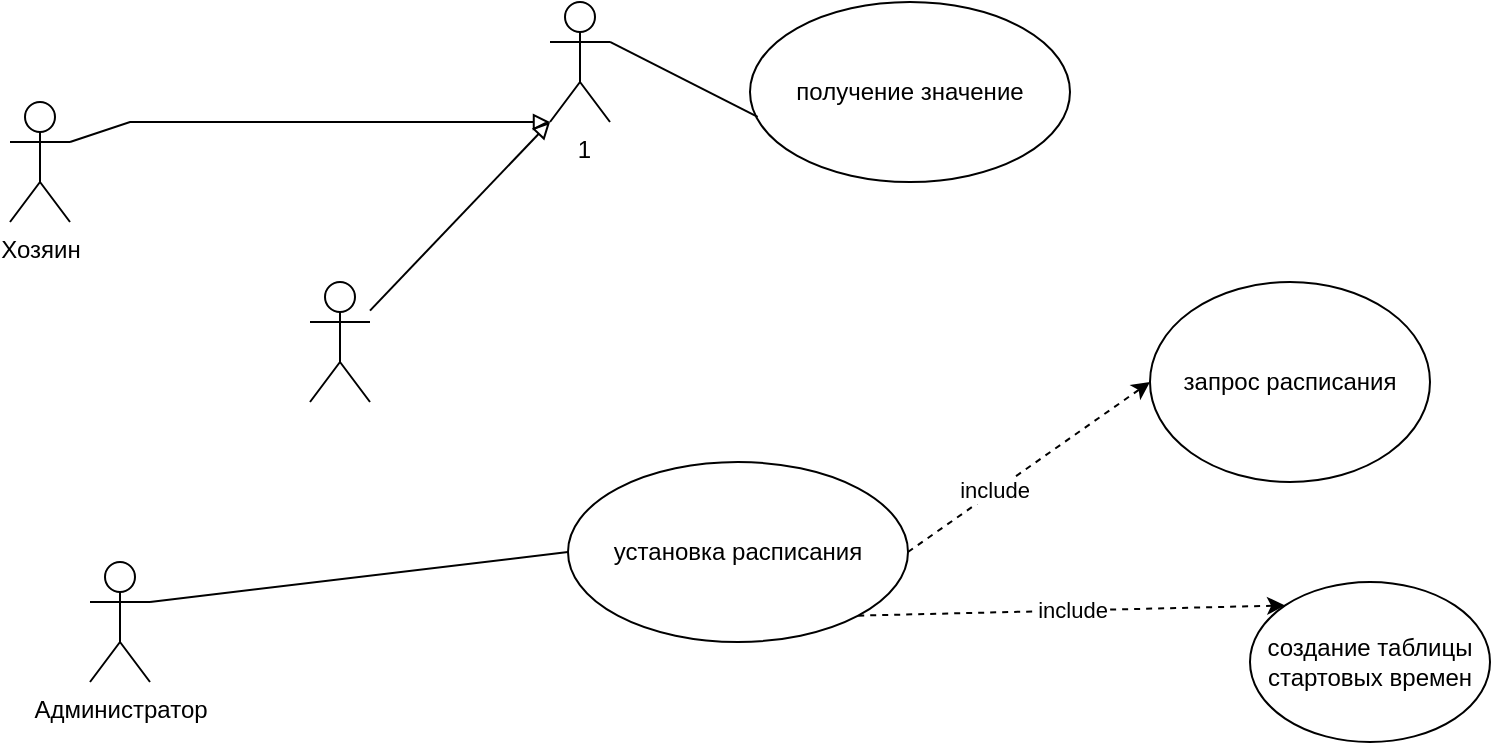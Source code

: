 <mxfile version="21.1.1" type="device" pages="4">
  <diagram name="варианты использования" id="WJj7T_GHb9XX6fyMaTom">
    <mxGraphModel dx="1434" dy="792" grid="1" gridSize="10" guides="1" tooltips="1" connect="1" arrows="1" fold="1" page="1" pageScale="1" pageWidth="827" pageHeight="1169" math="0" shadow="0">
      <root>
        <mxCell id="0" />
        <mxCell id="1" parent="0" />
        <mxCell id="CbiVjwiHMPDdL9qVhx1L-4" style="rounded=0;orthogonalLoop=1;jettySize=auto;html=1;exitX=1;exitY=0.333;exitDx=0;exitDy=0;exitPerimeter=0;endArrow=block;endFill=0;entryX=0;entryY=1;entryDx=0;entryDy=0;entryPerimeter=0;" parent="1" source="CbiVjwiHMPDdL9qVhx1L-1" target="CbiVjwiHMPDdL9qVhx1L-8" edge="1">
          <mxGeometry relative="1" as="geometry">
            <mxPoint x="290" y="310" as="targetPoint" />
            <Array as="points">
              <mxPoint x="110" y="90" />
            </Array>
          </mxGeometry>
        </mxCell>
        <mxCell id="CbiVjwiHMPDdL9qVhx1L-1" value="Хозяин" style="shape=umlActor;verticalLabelPosition=bottom;verticalAlign=top;html=1;" parent="1" vertex="1">
          <mxGeometry x="50" y="80" width="30" height="60" as="geometry" />
        </mxCell>
        <mxCell id="CbiVjwiHMPDdL9qVhx1L-7" style="rounded=0;orthogonalLoop=1;jettySize=auto;html=1;endArrow=block;endFill=0;entryX=0;entryY=1;entryDx=0;entryDy=0;entryPerimeter=0;" parent="1" source="CbiVjwiHMPDdL9qVhx1L-2" target="CbiVjwiHMPDdL9qVhx1L-8" edge="1">
          <mxGeometry relative="1" as="geometry" />
        </mxCell>
        <mxCell id="CbiVjwiHMPDdL9qVhx1L-2" value="" style="shape=umlActor;verticalLabelPosition=bottom;verticalAlign=top;html=1;" parent="1" vertex="1">
          <mxGeometry x="200" y="170" width="30" height="60" as="geometry" />
        </mxCell>
        <mxCell id="CbiVjwiHMPDdL9qVhx1L-5" value="получение значение" style="ellipse;whiteSpace=wrap;html=1;" parent="1" vertex="1">
          <mxGeometry x="420" y="30" width="160" height="90" as="geometry" />
        </mxCell>
        <mxCell id="CbiVjwiHMPDdL9qVhx1L-10" style="rounded=0;orthogonalLoop=1;jettySize=auto;html=1;exitX=1;exitY=0.333;exitDx=0;exitDy=0;exitPerimeter=0;entryX=0.024;entryY=0.638;entryDx=0;entryDy=0;entryPerimeter=0;endArrow=none;endFill=0;" parent="1" source="CbiVjwiHMPDdL9qVhx1L-8" target="CbiVjwiHMPDdL9qVhx1L-5" edge="1">
          <mxGeometry relative="1" as="geometry" />
        </mxCell>
        <mxCell id="CbiVjwiHMPDdL9qVhx1L-8" value="&amp;nbsp;1" style="shape=umlActor;verticalLabelPosition=bottom;verticalAlign=top;html=1;" parent="1" vertex="1">
          <mxGeometry x="320" y="30" width="30" height="60" as="geometry" />
        </mxCell>
        <mxCell id="CbiVjwiHMPDdL9qVhx1L-13" style="rounded=0;orthogonalLoop=1;jettySize=auto;html=1;exitX=1;exitY=0.333;exitDx=0;exitDy=0;exitPerimeter=0;entryX=0;entryY=0.5;entryDx=0;entryDy=0;endArrow=none;endFill=0;" parent="1" source="CbiVjwiHMPDdL9qVhx1L-11" target="CbiVjwiHMPDdL9qVhx1L-12" edge="1">
          <mxGeometry relative="1" as="geometry" />
        </mxCell>
        <mxCell id="CbiVjwiHMPDdL9qVhx1L-11" value="Администратор" style="shape=umlActor;verticalLabelPosition=bottom;verticalAlign=top;html=1;" parent="1" vertex="1">
          <mxGeometry x="90" y="310" width="30" height="60" as="geometry" />
        </mxCell>
        <mxCell id="CbiVjwiHMPDdL9qVhx1L-15" style="rounded=0;orthogonalLoop=1;jettySize=auto;html=1;exitX=1;exitY=0.5;exitDx=0;exitDy=0;entryX=0;entryY=0.5;entryDx=0;entryDy=0;startArrow=none;startFill=0;dashed=1;" parent="1" source="CbiVjwiHMPDdL9qVhx1L-12" target="CbiVjwiHMPDdL9qVhx1L-14" edge="1">
          <mxGeometry relative="1" as="geometry" />
        </mxCell>
        <mxCell id="CbiVjwiHMPDdL9qVhx1L-16" value="include" style="edgeLabel;html=1;align=center;verticalAlign=middle;resizable=0;points=[];" parent="CbiVjwiHMPDdL9qVhx1L-15" connectable="0" vertex="1">
          <mxGeometry x="-0.285" y="1" relative="1" as="geometry">
            <mxPoint as="offset" />
          </mxGeometry>
        </mxCell>
        <mxCell id="CbiVjwiHMPDdL9qVhx1L-18" value="include" style="rounded=0;orthogonalLoop=1;jettySize=auto;html=1;exitX=1;exitY=1;exitDx=0;exitDy=0;entryX=0;entryY=0;entryDx=0;entryDy=0;dashed=1;" parent="1" source="CbiVjwiHMPDdL9qVhx1L-12" target="CbiVjwiHMPDdL9qVhx1L-17" edge="1">
          <mxGeometry relative="1" as="geometry" />
        </mxCell>
        <mxCell id="CbiVjwiHMPDdL9qVhx1L-12" value="установка расписания" style="ellipse;whiteSpace=wrap;html=1;" parent="1" vertex="1">
          <mxGeometry x="329" y="260" width="170" height="90" as="geometry" />
        </mxCell>
        <mxCell id="CbiVjwiHMPDdL9qVhx1L-14" value="запрос расписания" style="ellipse;whiteSpace=wrap;html=1;" parent="1" vertex="1">
          <mxGeometry x="620" y="170" width="140" height="100" as="geometry" />
        </mxCell>
        <mxCell id="CbiVjwiHMPDdL9qVhx1L-17" value="создание таблицы стартовых времен" style="ellipse;whiteSpace=wrap;html=1;" parent="1" vertex="1">
          <mxGeometry x="670" y="320" width="120" height="80" as="geometry" />
        </mxCell>
      </root>
    </mxGraphModel>
  </diagram>
  <diagram id="v9AMALxxlqKH1lIf8LhL" name="Д компонентов">
    <mxGraphModel dx="1434" dy="792" grid="1" gridSize="10" guides="1" tooltips="1" connect="1" arrows="1" fold="1" page="1" pageScale="1" pageWidth="827" pageHeight="1169" math="0" shadow="0">
      <root>
        <mxCell id="0" />
        <mxCell id="1" parent="0" />
        <mxCell id="SFJNCCk8OToBk8lXdypf-1" value="&lt;p style=&quot;margin:0px;margin-top:6px;text-align:center;&quot;&gt;&lt;b&gt;Установка расписания&lt;/b&gt;&lt;/p&gt;&lt;hr&gt;&lt;p style=&quot;margin:0px;margin-left:8px;&quot;&gt;+ Attribute1: title&lt;br&gt;+ Attribute2: starttime&lt;/p&gt;&lt;p style=&quot;margin:0px;margin-left:8px;&quot;&gt;+ Attribute2: endtime&lt;/p&gt;&lt;p style=&quot;margin:0px;margin-left:8px;&quot;&gt;+ set(title, starttime, endtime)&lt;br&gt;&lt;/p&gt;" style="align=left;overflow=fill;html=1;dropTarget=0;whiteSpace=wrap;" parent="1" vertex="1">
          <mxGeometry x="40" y="430" width="250" height="140" as="geometry" />
        </mxCell>
        <mxCell id="SFJNCCk8OToBk8lXdypf-2" value="" style="shape=component;jettyWidth=8;jettyHeight=4;" parent="SFJNCCk8OToBk8lXdypf-1" vertex="1">
          <mxGeometry x="1" width="20" height="20" relative="1" as="geometry">
            <mxPoint x="-24" y="4" as="offset" />
          </mxGeometry>
        </mxCell>
        <mxCell id="SFJNCCk8OToBk8lXdypf-14" style="edgeStyle=orthogonalEdgeStyle;rounded=0;orthogonalLoop=1;jettySize=auto;html=1;exitX=1;exitY=0.5;exitDx=0;exitDy=0;endArrow=none;endFill=0;" parent="1" source="SFJNCCk8OToBk8lXdypf-3" edge="1">
          <mxGeometry relative="1" as="geometry">
            <mxPoint x="620" y="100" as="targetPoint" />
            <Array as="points">
              <mxPoint x="452" y="115" />
              <mxPoint x="452" y="160" />
              <mxPoint x="610" y="160" />
              <mxPoint x="610" y="100" />
            </Array>
          </mxGeometry>
        </mxCell>
        <mxCell id="SFJNCCk8OToBk8lXdypf-3" value="&lt;p style=&quot;margin:0px;margin-top:6px;text-align:center;&quot;&gt;&lt;b&gt;Построитель&lt;/b&gt;&lt;/p&gt;&lt;hr&gt;&lt;p style=&quot;margin:0px;margin-left:8px;&quot;&gt;&amp;lt;предоставляемый интерфейс&amp;gt;: LocalTime&lt;br&gt;&amp;lt;требуемый&amp;gt;:fxml&lt;/p&gt;" style="align=left;overflow=fill;html=1;dropTarget=0;whiteSpace=wrap;" parent="1" vertex="1">
          <mxGeometry x="234" y="70" width="180" height="90" as="geometry" />
        </mxCell>
        <mxCell id="SFJNCCk8OToBk8lXdypf-4" value="" style="shape=component;jettyWidth=8;jettyHeight=4;" parent="SFJNCCk8OToBk8lXdypf-3" vertex="1">
          <mxGeometry x="1" width="20" height="20" relative="1" as="geometry">
            <mxPoint x="-24" y="4" as="offset" />
          </mxGeometry>
        </mxCell>
        <mxCell id="SFJNCCk8OToBk8lXdypf-7" value="&lt;p style=&quot;margin:0px;margin-top:6px;text-align:center;&quot;&gt;&lt;b&gt;Вывод расписания&lt;/b&gt;&lt;br&gt;&lt;/p&gt;&lt;hr&gt;&lt;p style=&quot;margin:0px;margin-left:8px;&quot;&gt;+ Attribute1: title&lt;br&gt;+ Attribute2: starttime&lt;/p&gt;&lt;p style=&quot;margin:0px;margin-left:8px;&quot;&gt;+ Attribute2: endtime&lt;/p&gt;+ get(title, starttime, endtime)" style="align=left;overflow=fill;html=1;dropTarget=0;whiteSpace=wrap;" parent="1" vertex="1">
          <mxGeometry x="414" y="340" width="246" height="150" as="geometry" />
        </mxCell>
        <mxCell id="SFJNCCk8OToBk8lXdypf-8" value="" style="shape=component;jettyWidth=8;jettyHeight=4;" parent="SFJNCCk8OToBk8lXdypf-7" vertex="1">
          <mxGeometry x="1" width="20" height="20" relative="1" as="geometry">
            <mxPoint x="-24" y="4" as="offset" />
          </mxGeometry>
        </mxCell>
        <mxCell id="SFJNCCk8OToBk8lXdypf-11" style="edgeStyle=orthogonalEdgeStyle;rounded=0;orthogonalLoop=1;jettySize=auto;html=1;exitX=0;exitY=0.5;exitDx=0;exitDy=0;exitPerimeter=0;endArrow=none;endFill=0;" parent="1" source="SFJNCCk8OToBk8lXdypf-9" target="SFJNCCk8OToBk8lXdypf-7" edge="1">
          <mxGeometry relative="1" as="geometry">
            <mxPoint x="180" y="190" as="targetPoint" />
          </mxGeometry>
        </mxCell>
        <mxCell id="SFJNCCk8OToBk8lXdypf-12" style="edgeStyle=orthogonalEdgeStyle;rounded=0;orthogonalLoop=1;jettySize=auto;html=1;exitX=1;exitY=0.5;exitDx=0;exitDy=0;exitPerimeter=0;entryX=0.5;entryY=1;entryDx=0;entryDy=0;endArrow=none;endFill=0;" parent="1" source="SFJNCCk8OToBk8lXdypf-9" target="SFJNCCk8OToBk8lXdypf-3" edge="1">
          <mxGeometry relative="1" as="geometry">
            <Array as="points">
              <mxPoint x="680" y="280" />
              <mxPoint x="680" y="190" />
              <mxPoint x="324" y="190" />
            </Array>
          </mxGeometry>
        </mxCell>
        <mxCell id="SFJNCCk8OToBk8lXdypf-9" value="" style="shape=providedRequiredInterface;html=1;verticalLabelPosition=bottom;sketch=0;" parent="1" vertex="1">
          <mxGeometry x="440" y="270" width="20" height="20" as="geometry" />
        </mxCell>
        <mxCell id="SFJNCCk8OToBk8lXdypf-10" value="" style="shape=requiredInterface;html=1;verticalLabelPosition=bottom;sketch=0;" parent="1" vertex="1">
          <mxGeometry x="620" y="90" width="10" height="20" as="geometry" />
        </mxCell>
        <mxCell id="SFJNCCk8OToBk8lXdypf-15" value="элемент управления &lt;br&gt;Process" style="text;html=1;align=center;verticalAlign=middle;resizable=0;points=[];autosize=1;strokeColor=none;fillColor=none;" parent="1" vertex="1">
          <mxGeometry x="630" y="80" width="140" height="40" as="geometry" />
        </mxCell>
        <mxCell id="SFJNCCk8OToBk8lXdypf-16" value="" style="rounded=0;orthogonalLoop=1;jettySize=auto;html=1;endArrow=none;endFill=0;sketch=0;sourcePerimeterSpacing=0;targetPerimeterSpacing=0;exitX=0.25;exitY=0;exitDx=0;exitDy=0;" parent="1" source="SFJNCCk8OToBk8lXdypf-1" target="SFJNCCk8OToBk8lXdypf-18" edge="1">
          <mxGeometry relative="1" as="geometry">
            <mxPoint x="70" y="185" as="sourcePoint" />
          </mxGeometry>
        </mxCell>
        <mxCell id="SFJNCCk8OToBk8lXdypf-17" value="" style="rounded=0;orthogonalLoop=1;jettySize=auto;html=1;endArrow=halfCircle;endFill=0;endSize=6;strokeWidth=1;sketch=0;exitX=0;exitY=0.5;exitDx=0;exitDy=0;" parent="1" source="SFJNCCk8OToBk8lXdypf-3" target="SFJNCCk8OToBk8lXdypf-18" edge="1">
          <mxGeometry relative="1" as="geometry">
            <mxPoint x="110" y="185" as="sourcePoint" />
          </mxGeometry>
        </mxCell>
        <mxCell id="SFJNCCk8OToBk8lXdypf-18" value="" style="ellipse;whiteSpace=wrap;html=1;align=center;aspect=fixed;resizable=0;points=[];outlineConnect=0;sketch=0;" parent="1" vertex="1">
          <mxGeometry x="85" y="280" width="10" height="10" as="geometry" />
        </mxCell>
      </root>
    </mxGraphModel>
  </diagram>
  <diagram id="tbYoIxvm8K5A4yucYQRj" name="Д классов">
    <mxGraphModel dx="2261" dy="1961" grid="1" gridSize="10" guides="1" tooltips="1" connect="1" arrows="1" fold="1" page="1" pageScale="1" pageWidth="827" pageHeight="1169" math="0" shadow="0">
      <root>
        <mxCell id="0" />
        <mxCell id="1" parent="0" />
        <mxCell id="9sMeMarqk1R7Q3I24DLX-2" value="" style="group" vertex="1" connectable="0" parent="1">
          <mxGeometry x="-340" y="-380" width="535" height="380" as="geometry" />
        </mxCell>
        <mxCell id="1KnPR-oTl1ZoPhUx6Ieb-27" value="" style="shape=folder;fontStyle=1;spacingTop=10;tabWidth=40;tabHeight=14;tabPosition=left;html=1;whiteSpace=wrap;" parent="9sMeMarqk1R7Q3I24DLX-2" vertex="1">
          <mxGeometry x="25" y="2" width="510" height="378" as="geometry" />
        </mxCell>
        <mxCell id="1KnPR-oTl1ZoPhUx6Ieb-29" value="model" style="text;align=center;fontStyle=1;verticalAlign=middle;spacingLeft=3;spacingRight=3;strokeColor=none;rotatable=0;points=[[0,0.5],[1,0.5]];portConstraint=eastwest;html=1;" parent="9sMeMarqk1R7Q3I24DLX-2" vertex="1">
          <mxGeometry width="80" height="26" as="geometry" />
        </mxCell>
        <mxCell id="9sMeMarqk1R7Q3I24DLX-1" value="" style="group" vertex="1" connectable="0" parent="1">
          <mxGeometry x="-350" y="100" width="590" height="394" as="geometry" />
        </mxCell>
        <mxCell id="1KnPR-oTl1ZoPhUx6Ieb-26" value="&amp;nbsp;" style="shape=folder;fontStyle=1;spacingTop=10;tabWidth=40;tabHeight=14;tabPosition=left;html=1;whiteSpace=wrap;" parent="9sMeMarqk1R7Q3I24DLX-1" vertex="1">
          <mxGeometry x="20" y="10" width="570" height="384" as="geometry" />
        </mxCell>
        <mxCell id="1KnPR-oTl1ZoPhUx6Ieb-28" value="view" style="text;align=center;fontStyle=1;verticalAlign=middle;spacingLeft=3;spacingRight=3;strokeColor=none;rotatable=0;points=[[0,0.5],[1,0.5]];portConstraint=eastwest;html=1;" parent="9sMeMarqk1R7Q3I24DLX-1" vertex="1">
          <mxGeometry width="80" height="26" as="geometry" />
        </mxCell>
        <mxCell id="1KnPR-oTl1ZoPhUx6Ieb-24" value="MyImage" style="html=1;whiteSpace=wrap;" parent="9sMeMarqk1R7Q3I24DLX-1" vertex="1">
          <mxGeometry x="270" y="290" width="110" height="50" as="geometry" />
        </mxCell>
        <mxCell id="1KnPR-oTl1ZoPhUx6Ieb-23" value="TitleComment" style="html=1;whiteSpace=wrap;" parent="9sMeMarqk1R7Q3I24DLX-1" vertex="1">
          <mxGeometry x="30" y="310" width="110" height="50" as="geometry" />
        </mxCell>
        <mxCell id="1KnPR-oTl1ZoPhUx6Ieb-12" value="TimeNow" style="swimlane;fontStyle=0;childLayout=stackLayout;horizontal=1;startSize=26;fillColor=none;horizontalStack=0;resizeParent=1;resizeParentMax=0;resizeLast=0;collapsible=1;marginBottom=0;whiteSpace=wrap;html=1;" parent="9sMeMarqk1R7Q3I24DLX-1" vertex="1">
          <mxGeometry x="410" y="120" width="140" height="104" as="geometry" />
        </mxCell>
        <mxCell id="1KnPR-oTl1ZoPhUx6Ieb-13" value="+ field: type" style="text;strokeColor=none;fillColor=none;align=left;verticalAlign=top;spacingLeft=4;spacingRight=4;overflow=hidden;rotatable=0;points=[[0,0.5],[1,0.5]];portConstraint=eastwest;whiteSpace=wrap;html=1;" parent="1KnPR-oTl1ZoPhUx6Ieb-12" vertex="1">
          <mxGeometry y="26" width="140" height="26" as="geometry" />
        </mxCell>
        <mxCell id="1KnPR-oTl1ZoPhUx6Ieb-14" value="+ field: type" style="text;strokeColor=none;fillColor=none;align=left;verticalAlign=top;spacingLeft=4;spacingRight=4;overflow=hidden;rotatable=0;points=[[0,0.5],[1,0.5]];portConstraint=eastwest;whiteSpace=wrap;html=1;" parent="1KnPR-oTl1ZoPhUx6Ieb-12" vertex="1">
          <mxGeometry y="52" width="140" height="26" as="geometry" />
        </mxCell>
        <mxCell id="1KnPR-oTl1ZoPhUx6Ieb-15" value="+ field: type" style="text;strokeColor=none;fillColor=none;align=left;verticalAlign=top;spacingLeft=4;spacingRight=4;overflow=hidden;rotatable=0;points=[[0,0.5],[1,0.5]];portConstraint=eastwest;whiteSpace=wrap;html=1;" parent="1KnPR-oTl1ZoPhUx6Ieb-12" vertex="1">
          <mxGeometry y="78" width="140" height="26" as="geometry" />
        </mxCell>
        <mxCell id="1KnPR-oTl1ZoPhUx6Ieb-1" value="Indicator" style="swimlane;fontStyle=1;align=center;verticalAlign=top;childLayout=stackLayout;horizontal=1;startSize=26;horizontalStack=0;resizeParent=1;resizeParentMax=0;resizeLast=0;collapsible=1;marginBottom=0;whiteSpace=wrap;html=1;" parent="1" vertex="1">
          <mxGeometry x="-280" y="160" width="209.23" height="162" as="geometry" />
        </mxCell>
        <mxCell id="1KnPR-oTl1ZoPhUx6Ieb-2" value="- timenow: timeNow" style="text;strokeColor=none;fillColor=none;align=left;verticalAlign=top;spacingLeft=4;spacingRight=4;overflow=hidden;rotatable=0;points=[[0,0.5],[1,0.5]];portConstraint=eastwest;whiteSpace=wrap;html=1;" parent="1KnPR-oTl1ZoPhUx6Ieb-1" vertex="1">
          <mxGeometry y="26" width="209.23" height="24" as="geometry" />
        </mxCell>
        <mxCell id="1KnPR-oTl1ZoPhUx6Ieb-6" value="- starttime: long" style="text;strokeColor=none;fillColor=none;align=left;verticalAlign=top;spacingLeft=4;spacingRight=4;overflow=hidden;rotatable=0;points=[[0,0.5],[1,0.5]];portConstraint=eastwest;whiteSpace=wrap;html=1;" parent="1KnPR-oTl1ZoPhUx6Ieb-1" vertex="1">
          <mxGeometry y="50" width="209.23" height="26" as="geometry" />
        </mxCell>
        <mxCell id="1KnPR-oTl1ZoPhUx6Ieb-5" value="+ endtime: long" style="text;strokeColor=none;fillColor=none;align=left;verticalAlign=top;spacingLeft=4;spacingRight=4;overflow=hidden;rotatable=0;points=[[0,0.5],[1,0.5]];portConstraint=eastwest;whiteSpace=wrap;html=1;" parent="1KnPR-oTl1ZoPhUx6Ieb-1" vertex="1">
          <mxGeometry y="76" width="209.23" height="26" as="geometry" />
        </mxCell>
        <mxCell id="1KnPR-oTl1ZoPhUx6Ieb-7" value="# title: String" style="text;strokeColor=none;fillColor=none;align=left;verticalAlign=top;spacingLeft=4;spacingRight=4;overflow=hidden;rotatable=0;points=[[0,0.5],[1,0.5]];portConstraint=eastwest;whiteSpace=wrap;html=1;" parent="1KnPR-oTl1ZoPhUx6Ieb-1" vertex="1">
          <mxGeometry y="102" width="209.23" height="26" as="geometry" />
        </mxCell>
        <mxCell id="1KnPR-oTl1ZoPhUx6Ieb-3" value="" style="line;strokeWidth=1;fillColor=none;align=left;verticalAlign=middle;spacingTop=-1;spacingLeft=3;spacingRight=3;rotatable=0;labelPosition=right;points=[];portConstraint=eastwest;strokeColor=inherit;" parent="1KnPR-oTl1ZoPhUx6Ieb-1" vertex="1">
          <mxGeometry y="128" width="209.23" height="8" as="geometry" />
        </mxCell>
        <mxCell id="1KnPR-oTl1ZoPhUx6Ieb-4" value="+ drawPicture(long): Image" style="text;strokeColor=none;fillColor=none;align=left;verticalAlign=top;spacingLeft=4;spacingRight=4;overflow=hidden;rotatable=0;points=[[0,0.5],[1,0.5]];portConstraint=eastwest;whiteSpace=wrap;html=1;" parent="1KnPR-oTl1ZoPhUx6Ieb-1" vertex="1">
          <mxGeometry y="136" width="209.23" height="26" as="geometry" />
        </mxCell>
        <mxCell id="1KnPR-oTl1ZoPhUx6Ieb-8" value="+ item: attribute" style="text;strokeColor=none;fillColor=none;align=left;verticalAlign=top;spacingLeft=4;spacingRight=4;overflow=hidden;rotatable=0;points=[[0,0.5],[1,0.5]];portConstraint=eastwest;whiteSpace=wrap;html=1;" parent="1" vertex="1">
          <mxGeometry x="-400" y="-30" width="100" height="26" as="geometry" />
        </mxCell>
        <mxCell id="1KnPR-oTl1ZoPhUx6Ieb-9" value="IIndicator" style="html=1;whiteSpace=wrap;" parent="1" vertex="1">
          <mxGeometry x="-20" y="-54" width="110" height="50" as="geometry" />
        </mxCell>
        <mxCell id="1KnPR-oTl1ZoPhUx6Ieb-16" style="edgeStyle=orthogonalEdgeStyle;rounded=0;orthogonalLoop=1;jettySize=auto;html=1;entryX=0.5;entryY=1;entryDx=0;entryDy=0;endArrow=block;endFill=0;" parent="1" source="1KnPR-oTl1ZoPhUx6Ieb-6" target="1KnPR-oTl1ZoPhUx6Ieb-9" edge="1">
          <mxGeometry relative="1" as="geometry" />
        </mxCell>
        <mxCell id="1KnPR-oTl1ZoPhUx6Ieb-17" value="" style="endArrow=block;dashed=1;endFill=0;endSize=12;html=1;rounded=0;exitX=0.5;exitY=0;exitDx=0;exitDy=0;" parent="1" source="1KnPR-oTl1ZoPhUx6Ieb-1" edge="1">
          <mxGeometry width="160" relative="1" as="geometry">
            <mxPoint x="320" y="180" as="sourcePoint" />
            <mxPoint x="-160" y="10" as="targetPoint" />
          </mxGeometry>
        </mxCell>
        <mxCell id="1KnPR-oTl1ZoPhUx6Ieb-19" value="&amp;laquo;interface&amp;raquo;&lt;br&gt;&lt;b&gt;Name&lt;/b&gt;" style="html=1;whiteSpace=wrap;" parent="1" vertex="1">
          <mxGeometry x="-220" y="-60" width="110" height="50" as="geometry" />
        </mxCell>
        <mxCell id="1KnPR-oTl1ZoPhUx6Ieb-21" value="1" style="endArrow=open;html=1;endSize=12;startArrow=diamondThin;startSize=14;startFill=0;edgeStyle=orthogonalEdgeStyle;align=left;verticalAlign=bottom;rounded=0;entryX=-0.012;entryY=1;entryDx=0;entryDy=0;entryPerimeter=0;exitX=1;exitY=0.5;exitDx=0;exitDy=0;" parent="1" source="1KnPR-oTl1ZoPhUx6Ieb-7" target="1KnPR-oTl1ZoPhUx6Ieb-13" edge="1">
          <mxGeometry x="-1" y="3" relative="1" as="geometry">
            <mxPoint x="-170" y="350" as="sourcePoint" />
            <mxPoint x="-10" y="350" as="targetPoint" />
          </mxGeometry>
        </mxCell>
        <mxCell id="1KnPR-oTl1ZoPhUx6Ieb-22" value="1" style="endArrow=open;html=1;endSize=12;startArrow=diamondThin;startSize=14;startFill=1;edgeStyle=orthogonalEdgeStyle;align=left;verticalAlign=bottom;rounded=0;exitX=0;exitY=0.5;exitDx=0;exitDy=0;" parent="1" source="1KnPR-oTl1ZoPhUx6Ieb-7" edge="1">
          <mxGeometry x="-1" y="3" relative="1" as="geometry">
            <mxPoint x="-300" y="320" as="sourcePoint" />
            <mxPoint x="-290" y="360" as="targetPoint" />
            <Array as="points">
              <mxPoint x="-290" y="275" />
            </Array>
          </mxGeometry>
        </mxCell>
        <mxCell id="1KnPR-oTl1ZoPhUx6Ieb-25" style="edgeStyle=orthogonalEdgeStyle;rounded=0;orthogonalLoop=1;jettySize=auto;html=1;entryX=1;entryY=0.5;entryDx=0;entryDy=0;" parent="1" source="1KnPR-oTl1ZoPhUx6Ieb-24" target="1KnPR-oTl1ZoPhUx6Ieb-4" edge="1">
          <mxGeometry relative="1" as="geometry" />
        </mxCell>
      </root>
    </mxGraphModel>
  </diagram>
  <diagram id="sIauiNXIZhM9j56u3tVs" name="Д. состояний">
    <mxGraphModel dx="1434" dy="792" grid="1" gridSize="10" guides="1" tooltips="1" connect="1" arrows="1" fold="1" page="1" pageScale="1" pageWidth="827" pageHeight="1169" math="0" shadow="0">
      <root>
        <mxCell id="0" />
        <mxCell id="1" parent="0" />
        <mxCell id="3bPiilgUSjmd6brlkjs5-1" value="" style="ellipse;html=1;shape=startState;labelBackgroundColor=none;" parent="1" vertex="1">
          <mxGeometry x="190" y="30" width="30" height="30" as="geometry" />
        </mxCell>
        <mxCell id="3bPiilgUSjmd6brlkjs5-2" value="извлечение требований осуществлено" style="edgeStyle=orthogonalEdgeStyle;html=1;verticalAlign=bottom;endArrow=open;endSize=8;rounded=0;labelBackgroundColor=none;fontColor=default;" parent="1" source="3bPiilgUSjmd6brlkjs5-1" edge="1">
          <mxGeometry relative="1" as="geometry">
            <mxPoint x="205" y="120" as="targetPoint" />
            <Array as="points">
              <mxPoint x="205" y="80" />
              <mxPoint x="205" y="80" />
            </Array>
          </mxGeometry>
        </mxCell>
        <mxCell id="3bPiilgUSjmd6brlkjs5-3" value="Игра Будь здоров" style="text;html=1;align=center;verticalAlign=middle;resizable=0;points=[];autosize=1;strokeColor=none;fillColor=none;labelBackgroundColor=none;" parent="1" vertex="1">
          <mxGeometry x="220" y="25" width="120" height="30" as="geometry" />
        </mxCell>
        <mxCell id="3bPiilgUSjmd6brlkjs5-8" value="специфицирован" style="swimlane;fontStyle=1;align=center;verticalAlign=middle;childLayout=stackLayout;horizontal=1;startSize=30;horizontalStack=0;resizeParent=0;resizeLast=1;container=0;collapsible=0;rounded=1;arcSize=30;swimlaneFillColor=#ffffc0;dropTarget=0;labelBackgroundColor=none;fillColor=#f5f5f5;fontColor=#333333;strokeColor=#666666;" parent="1" vertex="1">
          <mxGeometry x="135" y="120" width="175" height="100" as="geometry" />
        </mxCell>
        <mxCell id="3bPiilgUSjmd6brlkjs5-9" value="функцинальные требования определены&lt;br&gt;атрибуты качества заданы&lt;br&gt;" style="text;html=1;align=center;verticalAlign=middle;spacingLeft=4;spacingRight=4;whiteSpace=wrap;overflow=hidden;rotatable=0;labelBackgroundColor=none;fillColor=#f5f5f5;fontColor=#333333;strokeColor=#666666;" parent="3bPiilgUSjmd6brlkjs5-8" vertex="1">
          <mxGeometry y="30" width="175" height="70" as="geometry" />
        </mxCell>
        <mxCell id="3bPiilgUSjmd6brlkjs5-12" style="edgeStyle=orthogonalEdgeStyle;rounded=0;orthogonalLoop=1;jettySize=auto;html=1;labelBackgroundColor=none;fontColor=default;fillColor=#f5f5f5;strokeColor=#666666;" parent="1" source="3bPiilgUSjmd6brlkjs5-9" edge="1">
          <mxGeometry relative="1" as="geometry">
            <mxPoint x="217.5" y="280" as="targetPoint" />
          </mxGeometry>
        </mxCell>
        <mxCell id="3bPiilgUSjmd6brlkjs5-13" value="проект принят" style="text;html=1;align=center;verticalAlign=middle;resizable=0;points=[];autosize=1;labelBackgroundColor=none;fillColor=#f5f5f5;fontColor=#333333;strokeColor=#666666;" parent="1" vertex="1">
          <mxGeometry x="210" y="235" width="100" height="30" as="geometry" />
        </mxCell>
        <mxCell id="3bPiilgUSjmd6brlkjs5-14" value="реализован" style="swimlane;fontStyle=1;align=center;verticalAlign=middle;childLayout=stackLayout;horizontal=1;startSize=30;horizontalStack=0;resizeParent=0;resizeLast=1;container=0;collapsible=0;rounded=1;arcSize=30;swimlaneFillColor=#ffffc0;dropTarget=0;labelBackgroundColor=none;fillColor=#f5f5f5;fontColor=#333333;strokeColor=#666666;" parent="1" vertex="1">
          <mxGeometry x="150" y="380" width="160" height="60" as="geometry" />
        </mxCell>
        <mxCell id="3bPiilgUSjmd6brlkjs5-15" value="код написан&lt;br&gt;тесты пройдены" style="text;html=1;align=center;verticalAlign=middle;spacingLeft=4;spacingRight=4;whiteSpace=wrap;overflow=hidden;rotatable=0;labelBackgroundColor=none;fillColor=#f5f5f5;fontColor=#333333;strokeColor=#666666;" parent="3bPiilgUSjmd6brlkjs5-14" vertex="1">
          <mxGeometry y="30" width="160" height="30" as="geometry" />
        </mxCell>
        <mxCell id="3bPiilgUSjmd6brlkjs5-16" value="приемочное тестирование закончено" style="edgeStyle=orthogonalEdgeStyle;html=1;verticalAlign=bottom;endArrow=open;endSize=8;rounded=0;entryX=0.5;entryY=0;entryDx=0;entryDy=0;labelBackgroundColor=none;fontColor=default;fillColor=#f5f5f5;strokeColor=#666666;" parent="1" source="3bPiilgUSjmd6brlkjs5-14" target="3bPiilgUSjmd6brlkjs5-20" edge="1">
          <mxGeometry relative="1" as="geometry">
            <mxPoint x="230" y="560" as="targetPoint" />
            <Array as="points" />
          </mxGeometry>
        </mxCell>
        <mxCell id="3bPiilgUSjmd6brlkjs5-17" value="спроектирован" style="swimlane;fontStyle=1;align=center;verticalAlign=middle;childLayout=stackLayout;horizontal=1;startSize=30;horizontalStack=0;resizeParent=0;resizeLast=1;container=0;collapsible=0;rounded=1;arcSize=30;swimlaneFillColor=#ffffc0;dropTarget=0;labelBackgroundColor=none;fillColor=#f5f5f5;fontColor=#333333;strokeColor=#666666;" parent="1" vertex="1">
          <mxGeometry x="142.5" y="280" width="160" height="60" as="geometry" />
        </mxCell>
        <mxCell id="3bPiilgUSjmd6brlkjs5-18" value="архитектурно&amp;nbsp;&lt;br&gt;детально" style="text;html=1;align=center;verticalAlign=middle;spacingLeft=4;spacingRight=4;whiteSpace=wrap;overflow=hidden;rotatable=0;labelBackgroundColor=none;fillColor=#f5f5f5;fontColor=#333333;strokeColor=#666666;" parent="3bPiilgUSjmd6brlkjs5-17" vertex="1">
          <mxGeometry y="30" width="160" height="30" as="geometry" />
        </mxCell>
        <mxCell id="3bPiilgUSjmd6brlkjs5-19" value="тестовые сценарии выполнены" style="edgeStyle=orthogonalEdgeStyle;html=1;verticalAlign=bottom;endArrow=open;endSize=8;rounded=0;entryX=0.5;entryY=0;entryDx=0;entryDy=0;labelBackgroundColor=none;fontColor=default;fillColor=#f5f5f5;strokeColor=#666666;" parent="1" source="3bPiilgUSjmd6brlkjs5-17" target="3bPiilgUSjmd6brlkjs5-14" edge="1">
          <mxGeometry relative="1" as="geometry">
            <mxPoint x="420" y="410" as="targetPoint" />
            <Array as="points">
              <mxPoint x="230" y="370" />
              <mxPoint x="230" y="370" />
            </Array>
          </mxGeometry>
        </mxCell>
        <mxCell id="3bPiilgUSjmd6brlkjs5-20" value="аттестован" style="swimlane;fontStyle=1;align=center;verticalAlign=middle;childLayout=stackLayout;horizontal=1;startSize=30;horizontalStack=0;resizeParent=0;resizeLast=1;container=0;collapsible=0;rounded=1;arcSize=30;swimlaneFillColor=#FFFFFF;dropTarget=0;labelBackgroundColor=none;fillColor=#f5f5f5;fontColor=#333333;strokeColor=#666666;" parent="1" vertex="1">
          <mxGeometry x="190" y="510" width="160" height="60" as="geometry" />
        </mxCell>
        <mxCell id="3bPiilgUSjmd6brlkjs5-22" value="" style="edgeStyle=orthogonalEdgeStyle;html=1;verticalAlign=bottom;endArrow=open;endSize=8;rounded=0;entryX=0.5;entryY=0;entryDx=0;entryDy=0;startArrow=none;labelBackgroundColor=none;fontColor=default;" parent="1" source="3bPiilgUSjmd6brlkjs5-30" target="3bPiilgUSjmd6brlkjs5-23" edge="1">
          <mxGeometry relative="1" as="geometry">
            <mxPoint x="240" y="650" as="targetPoint" />
            <Array as="points">
              <mxPoint x="230" y="625" />
              <mxPoint x="240" y="625" />
              <mxPoint x="240" y="650" />
            </Array>
          </mxGeometry>
        </mxCell>
        <mxCell id="3bPiilgUSjmd6brlkjs5-27" style="edgeStyle=orthogonalEdgeStyle;rounded=0;orthogonalLoop=1;jettySize=auto;html=1;entryX=0;entryY=0.25;entryDx=0;entryDy=0;labelBackgroundColor=none;fontColor=default;" parent="1" source="3bPiilgUSjmd6brlkjs5-23" target="3bPiilgUSjmd6brlkjs5-9" edge="1">
          <mxGeometry relative="1" as="geometry">
            <Array as="points">
              <mxPoint x="115" y="690" />
              <mxPoint x="115" y="168" />
            </Array>
          </mxGeometry>
        </mxCell>
        <mxCell id="3bPiilgUSjmd6brlkjs5-23" value="рабочее&lt;br&gt;состояния" style="rounded=1;whiteSpace=wrap;html=1;arcSize=40;labelBackgroundColor=none;" parent="1" vertex="1">
          <mxGeometry x="120" y="670" width="120" height="40" as="geometry" />
        </mxCell>
        <mxCell id="3bPiilgUSjmd6brlkjs5-24" value="" style="edgeStyle=orthogonalEdgeStyle;html=1;verticalAlign=bottom;endArrow=open;endSize=8;rounded=0;labelBackgroundColor=none;fontColor=default;" parent="1" source="3bPiilgUSjmd6brlkjs5-23" edge="1">
          <mxGeometry relative="1" as="geometry">
            <mxPoint x="240" y="780" as="targetPoint" />
            <Array as="points">
              <mxPoint x="180" y="745" />
              <mxPoint x="210" y="745" />
              <mxPoint x="210" y="780" />
            </Array>
          </mxGeometry>
        </mxCell>
        <mxCell id="3bPiilgUSjmd6brlkjs5-25" style="rounded=0;orthogonalLoop=1;jettySize=auto;html=1;entryX=0.75;entryY=1;entryDx=0;entryDy=0;labelBackgroundColor=none;fontColor=default;edgeStyle=orthogonalEdgeStyle;" parent="1" source="3bPiilgUSjmd6brlkjs5-23" target="3bPiilgUSjmd6brlkjs5-23" edge="1">
          <mxGeometry relative="1" as="geometry" />
        </mxCell>
        <mxCell id="3bPiilgUSjmd6brlkjs5-26" value="Text" style="edgeLabel;html=1;align=center;verticalAlign=middle;resizable=0;points=[];labelBackgroundColor=none;" parent="3bPiilgUSjmd6brlkjs5-25" connectable="0" vertex="1">
          <mxGeometry x="0.037" y="-1" relative="1" as="geometry">
            <mxPoint as="offset" />
          </mxGeometry>
        </mxCell>
        <mxCell id="3bPiilgUSjmd6brlkjs5-28" value="обнаружена ошибка" style="text;html=1;align=center;verticalAlign=middle;resizable=0;points=[];autosize=1;strokeColor=none;fillColor=none;labelBackgroundColor=none;" parent="1" vertex="1">
          <mxGeometry y="475" width="140" height="30" as="geometry" />
        </mxCell>
        <mxCell id="3bPiilgUSjmd6brlkjs5-29" value="" style="ellipse;html=1;shape=endState;labelBackgroundColor=none;" parent="1" vertex="1">
          <mxGeometry x="240" y="770" width="30" height="30" as="geometry" />
        </mxCell>
        <mxCell id="3bPiilgUSjmd6brlkjs5-31" value="" style="edgeStyle=orthogonalEdgeStyle;html=1;verticalAlign=bottom;endArrow=none;endSize=8;rounded=0;entryX=0.5;entryY=0;entryDx=0;entryDy=0;labelBackgroundColor=none;fontColor=default;" parent="1" source="3bPiilgUSjmd6brlkjs5-20" target="3bPiilgUSjmd6brlkjs5-30" edge="1">
          <mxGeometry relative="1" as="geometry">
            <mxPoint x="240" y="670" as="targetPoint" />
            <mxPoint x="230" y="570" as="sourcePoint" />
            <Array as="points" />
          </mxGeometry>
        </mxCell>
        <mxCell id="3bPiilgUSjmd6brlkjs5-30" value="внедрен" style="text;align=center;fontStyle=1;verticalAlign=middle;spacingLeft=3;spacingRight=3;strokeColor=none;rotatable=0;points=[[0,0.5],[1,0.5]];portConstraint=eastwest;html=1;labelBackgroundColor=none;" parent="1" vertex="1">
          <mxGeometry x="180" y="610" width="80" height="26" as="geometry" />
        </mxCell>
        <mxCell id="3bPiilgUSjmd6brlkjs5-32" value="снят с эксплуатации" style="text;align=center;fontStyle=1;verticalAlign=middle;spacingLeft=3;spacingRight=3;strokeColor=none;rotatable=0;points=[[0,0.5],[1,0.5]];portConstraint=eastwest;html=1;labelBackgroundColor=none;" parent="1" vertex="1">
          <mxGeometry x="50" y="730" width="80" height="26" as="geometry" />
        </mxCell>
        <mxCell id="uEcfHRJKwu7Lw1StR_Q4-1" value="" style="ellipse;html=1;shape=startState;labelBackgroundColor=none;fillColor=#0b0a0a;" parent="1" vertex="1">
          <mxGeometry x="560" y="30" width="30" height="30" as="geometry" />
        </mxCell>
        <mxCell id="uEcfHRJKwu7Lw1StR_Q4-2" value="Игра запущена" style="edgeStyle=orthogonalEdgeStyle;html=1;verticalAlign=bottom;endArrow=open;endSize=8;rounded=0;labelBackgroundColor=none;fontColor=default;" parent="1" source="uEcfHRJKwu7Lw1StR_Q4-1" edge="1">
          <mxGeometry x="-0.333" y="55" relative="1" as="geometry">
            <mxPoint x="575" y="120" as="targetPoint" />
            <Array as="points">
              <mxPoint x="575" y="80" />
              <mxPoint x="575" y="80" />
            </Array>
            <mxPoint as="offset" />
          </mxGeometry>
        </mxCell>
        <mxCell id="uEcfHRJKwu7Lw1StR_Q4-4" value="запущен" style="swimlane;fontStyle=1;align=center;verticalAlign=middle;childLayout=stackLayout;horizontal=1;startSize=30;horizontalStack=0;resizeParent=0;resizeLast=1;container=0;collapsible=0;rounded=1;arcSize=30;swimlaneFillColor=#ffffc0;dropTarget=0;labelBackgroundColor=none;fillColor=#f5f5f5;fontColor=#333333;strokeColor=#666666;" parent="1" vertex="1">
          <mxGeometry x="512.5" y="120" width="175" height="100" as="geometry" />
        </mxCell>
        <mxCell id="uEcfHRJKwu7Lw1StR_Q4-5" value="Игрок начинает движение" style="text;html=1;align=center;verticalAlign=middle;spacingLeft=4;spacingRight=4;whiteSpace=wrap;overflow=hidden;rotatable=0;labelBackgroundColor=none;fillColor=#f5f5f5;fontColor=#333333;strokeColor=#666666;" parent="uEcfHRJKwu7Lw1StR_Q4-4" vertex="1">
          <mxGeometry y="30" width="175" height="70" as="geometry" />
        </mxCell>
        <mxCell id="uEcfHRJKwu7Lw1StR_Q4-6" style="edgeStyle=orthogonalEdgeStyle;rounded=0;orthogonalLoop=1;jettySize=auto;html=1;labelBackgroundColor=none;fontColor=default;fillColor=#f5f5f5;strokeColor=#666666;" parent="1" source="uEcfHRJKwu7Lw1StR_Q4-5" edge="1">
          <mxGeometry relative="1" as="geometry">
            <mxPoint x="587.5" y="280" as="targetPoint" />
          </mxGeometry>
        </mxCell>
        <mxCell id="uEcfHRJKwu7Lw1StR_Q4-7" value="ударился в препятствие" style="text;html=1;align=center;verticalAlign=middle;resizable=0;points=[];autosize=1;labelBackgroundColor=none;fillColor=#f5f5f5;fontColor=#333333;strokeColor=#666666;" parent="1" vertex="1">
          <mxGeometry x="595" y="235" width="160" height="30" as="geometry" />
        </mxCell>
        <mxCell id="uEcfHRJKwu7Lw1StR_Q4-8" value="игра продолжается" style="swimlane;fontStyle=1;align=center;verticalAlign=middle;childLayout=stackLayout;horizontal=1;startSize=30;horizontalStack=0;resizeParent=0;resizeLast=1;container=0;collapsible=0;rounded=1;arcSize=30;swimlaneFillColor=#ffffc0;dropTarget=0;labelBackgroundColor=none;fillColor=#f5f5f5;fontColor=#333333;strokeColor=#666666;" parent="1" vertex="1">
          <mxGeometry x="487.5" y="400" width="210" height="90" as="geometry" />
        </mxCell>
        <mxCell id="uEcfHRJKwu7Lw1StR_Q4-9" value="игрок продолжает движение пока не врежится еще пару раз" style="text;html=1;align=center;verticalAlign=middle;spacingLeft=4;spacingRight=4;whiteSpace=wrap;overflow=hidden;rotatable=0;labelBackgroundColor=none;fillColor=#f5f5f5;fontColor=#333333;strokeColor=#666666;" parent="uEcfHRJKwu7Lw1StR_Q4-8" vertex="1">
          <mxGeometry y="30" width="210" height="60" as="geometry" />
        </mxCell>
        <mxCell id="uEcfHRJKwu7Lw1StR_Q4-10" value="игра завершена" style="edgeStyle=orthogonalEdgeStyle;html=1;verticalAlign=bottom;endArrow=open;endSize=8;rounded=0;entryX=0.5;entryY=0;entryDx=0;entryDy=0;labelBackgroundColor=none;fontColor=default;fillColor=#f5f5f5;strokeColor=#666666;" parent="1" source="uEcfHRJKwu7Lw1StR_Q4-8" edge="1">
          <mxGeometry x="-0.062" y="-5" relative="1" as="geometry">
            <mxPoint x="610" y="555" as="targetPoint" />
            <Array as="points" />
            <mxPoint x="-5" y="-5" as="offset" />
          </mxGeometry>
        </mxCell>
        <mxCell id="uEcfHRJKwu7Lw1StR_Q4-11" value="пауза" style="swimlane;fontStyle=1;align=center;verticalAlign=middle;childLayout=stackLayout;horizontal=1;startSize=30;horizontalStack=0;resizeParent=0;resizeLast=1;container=0;collapsible=0;rounded=1;arcSize=30;swimlaneFillColor=#ffffc0;dropTarget=0;labelBackgroundColor=none;fillColor=#f5f5f5;fontColor=#333333;strokeColor=#666666;" parent="1" vertex="1">
          <mxGeometry x="512.5" y="280" width="160" height="60" as="geometry" />
        </mxCell>
        <mxCell id="uEcfHRJKwu7Lw1StR_Q4-12" value="показывание информативного экрана" style="text;html=1;align=center;verticalAlign=middle;spacingLeft=4;spacingRight=4;whiteSpace=wrap;overflow=hidden;rotatable=0;labelBackgroundColor=none;fillColor=#f5f5f5;fontColor=#333333;strokeColor=#666666;" parent="uEcfHRJKwu7Lw1StR_Q4-11" vertex="1">
          <mxGeometry y="30" width="160" height="30" as="geometry" />
        </mxCell>
        <mxCell id="uEcfHRJKwu7Lw1StR_Q4-13" value="экран прочтен" style="edgeStyle=orthogonalEdgeStyle;html=1;verticalAlign=bottom;endArrow=open;endSize=8;rounded=0;labelBackgroundColor=none;fontColor=default;entryX=0.54;entryY=-0.007;entryDx=0;entryDy=0;entryPerimeter=0;fillColor=#f5f5f5;strokeColor=#666666;" parent="1" source="uEcfHRJKwu7Lw1StR_Q4-11" target="uEcfHRJKwu7Lw1StR_Q4-8" edge="1">
          <mxGeometry x="-0.045" y="10" relative="1" as="geometry">
            <mxPoint x="605" y="380" as="targetPoint" />
            <Array as="points">
              <mxPoint x="613" y="360" />
              <mxPoint x="613" y="360" />
            </Array>
            <mxPoint as="offset" />
          </mxGeometry>
        </mxCell>
        <mxCell id="uEcfHRJKwu7Lw1StR_Q4-16" style="edgeStyle=orthogonalEdgeStyle;rounded=0;orthogonalLoop=1;jettySize=auto;html=1;entryX=0;entryY=0.25;entryDx=0;entryDy=0;labelBackgroundColor=none;fontColor=default;exitX=0;exitY=0.5;exitDx=0;exitDy=0;" parent="1" source="uEcfHRJKwu7Lw1StR_Q4-27" target="uEcfHRJKwu7Lw1StR_Q4-5" edge="1">
          <mxGeometry relative="1" as="geometry">
            <Array as="points">
              <mxPoint x="430" y="605" />
              <mxPoint x="430" y="168" />
            </Array>
            <mxPoint x="550" y="690" as="sourcePoint" />
          </mxGeometry>
        </mxCell>
        <mxCell id="uEcfHRJKwu7Lw1StR_Q4-29" value="нажата кнопка&lt;br&gt;Играть снова" style="edgeLabel;html=1;align=center;verticalAlign=middle;resizable=0;points=[];" parent="uEcfHRJKwu7Lw1StR_Q4-16" connectable="0" vertex="1">
          <mxGeometry x="0.08" relative="1" as="geometry">
            <mxPoint as="offset" />
          </mxGeometry>
        </mxCell>
        <mxCell id="uEcfHRJKwu7Lw1StR_Q4-21" value="" style="ellipse;html=1;shape=endState;labelBackgroundColor=none;" parent="1" vertex="1">
          <mxGeometry x="595" y="730" width="30" height="30" as="geometry" />
        </mxCell>
        <mxCell id="uEcfHRJKwu7Lw1StR_Q4-23" value="игра выключена" style="text;align=center;fontStyle=1;verticalAlign=middle;spacingLeft=3;spacingRight=3;rotatable=0;points=[[0,0.5],[1,0.5]];portConstraint=eastwest;html=1;labelBackgroundColor=none;" parent="1" vertex="1">
          <mxGeometry x="565" y="644" width="85" height="66" as="geometry" />
        </mxCell>
        <mxCell id="uEcfHRJKwu7Lw1StR_Q4-26" value="результирующее" style="swimlane;fontStyle=1;align=center;verticalAlign=middle;childLayout=stackLayout;horizontal=1;startSize=30;horizontalStack=0;resizeParent=0;resizeLast=1;container=0;collapsible=0;rounded=1;arcSize=30;swimlaneFillColor=#ffffc0;dropTarget=0;fillColor=#f5f5f5;fontColor=#333333;strokeColor=#666666;" parent="1" vertex="1">
          <mxGeometry x="530" y="550" width="160" height="80" as="geometry" />
        </mxCell>
        <mxCell id="uEcfHRJKwu7Lw1StR_Q4-27" value="вывод сообщения собранных очков" style="text;html=1;align=center;verticalAlign=middle;spacingLeft=4;spacingRight=4;whiteSpace=wrap;overflow=hidden;rotatable=0;fillColor=#f5f5f5;fontColor=#333333;strokeColor=#666666;" parent="uEcfHRJKwu7Lw1StR_Q4-26" vertex="1">
          <mxGeometry y="30" width="160" height="50" as="geometry" />
        </mxCell>
        <mxCell id="uEcfHRJKwu7Lw1StR_Q4-28" value="" style="edgeStyle=orthogonalEdgeStyle;html=1;verticalAlign=bottom;endArrow=open;endSize=8;rounded=0;entryX=0.5;entryY=0;entryDx=0;entryDy=0;" parent="1" source="uEcfHRJKwu7Lw1StR_Q4-26" target="uEcfHRJKwu7Lw1StR_Q4-21" edge="1">
          <mxGeometry relative="1" as="geometry">
            <mxPoint x="610" y="670" as="targetPoint" />
          </mxGeometry>
        </mxCell>
      </root>
    </mxGraphModel>
  </diagram>
</mxfile>
